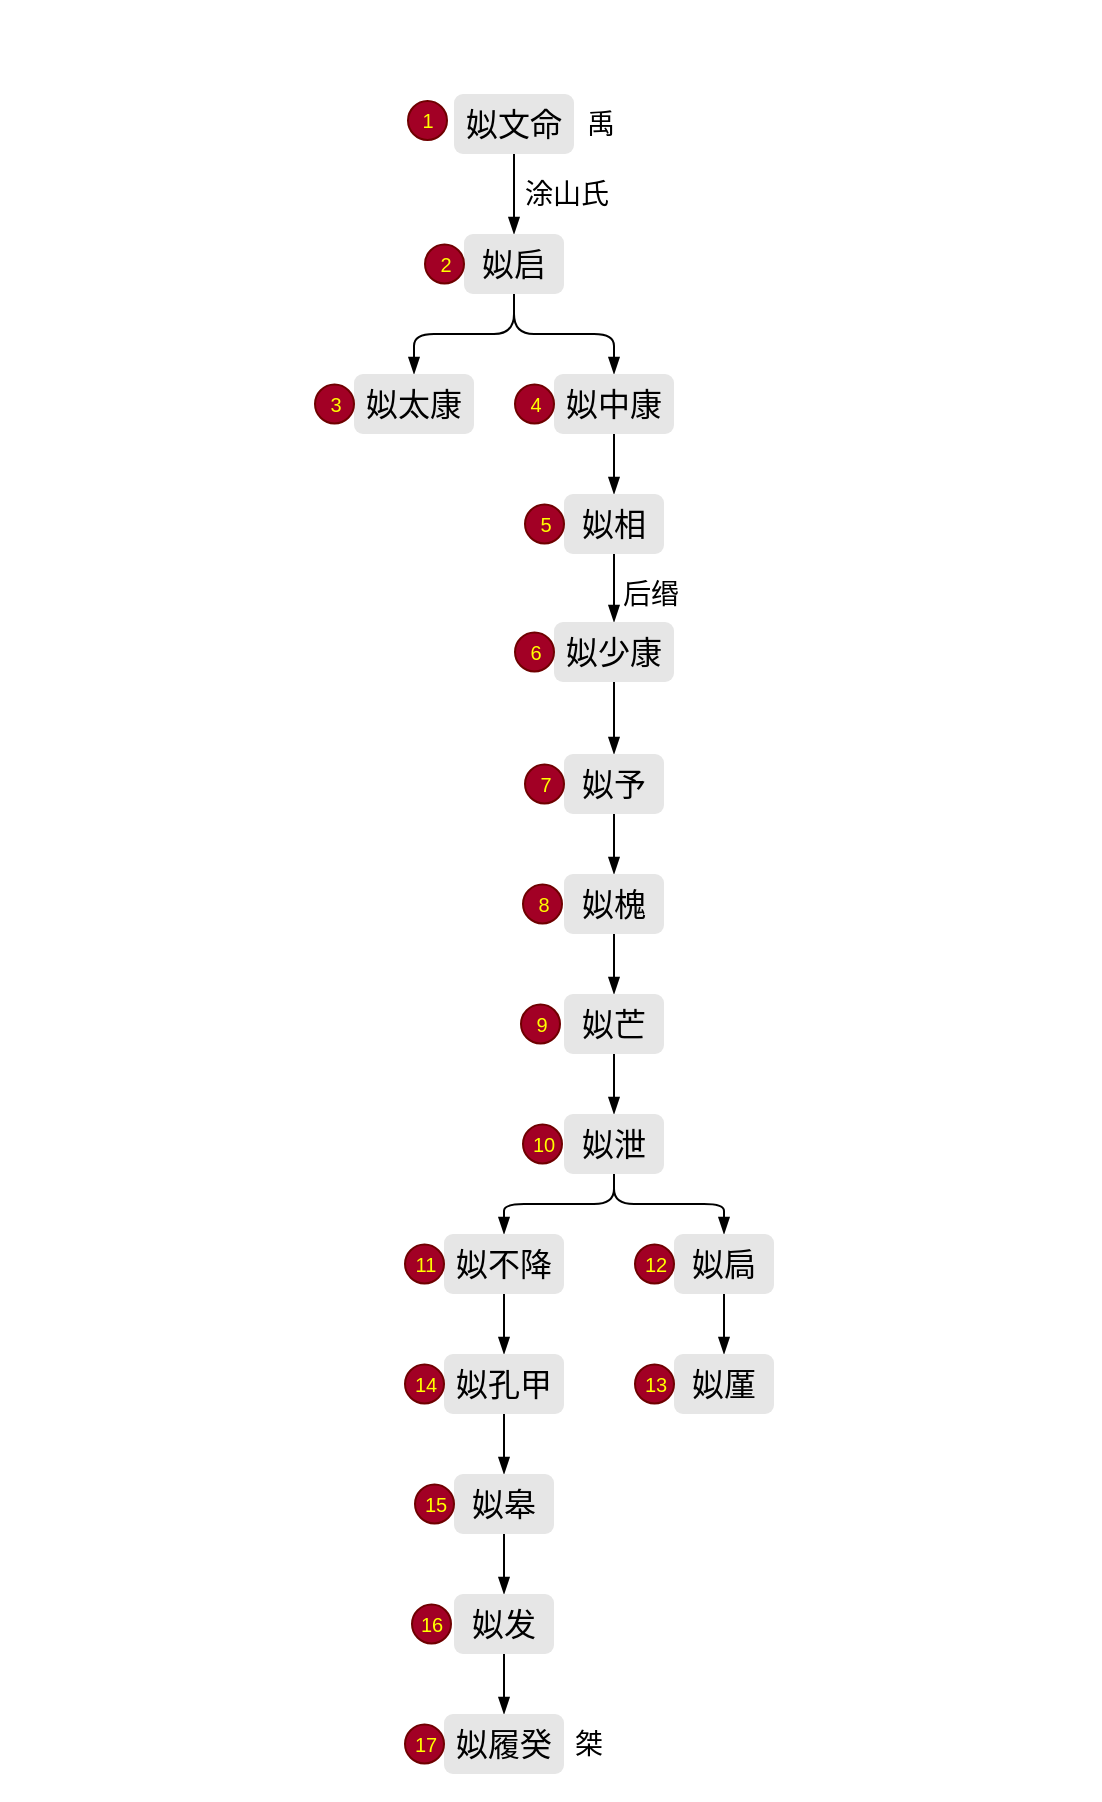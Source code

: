 <mxfile>
    <diagram id="Kz0ywYGAHpizFOXHB_ZU" name="Page-1">
        <mxGraphModel dx="658" dy="529" grid="1" gridSize="10" guides="1" tooltips="1" connect="1" arrows="1" fold="1" page="1" pageScale="1" pageWidth="827" pageHeight="1169" math="0" shadow="0">
            <root>
                <mxCell id="0"/>
                <mxCell id="1" parent="0"/>
                <mxCell id="3" value="" style="rounded=0;whiteSpace=wrap;html=1;fillColor=#FFFFFF;strokeColor=none;connectable=0;container=1;collapsible=0;recursiveResize=0;movable=0;rotatable=0;cloneable=0;deletable=0;" vertex="1" parent="1">
                    <mxGeometry x="290" y="100" width="550" height="900" as="geometry"/>
                </mxCell>
                <mxCell id="8" style="edgeStyle=orthogonalEdgeStyle;html=1;entryX=0.5;entryY=0;entryDx=0;entryDy=0;fontSize=16;fontColor=#000000;endArrow=blockThin;endFill=1;strokeColor=#000000;strokeWidth=1;" edge="1" parent="3" source="5" target="7">
                    <mxGeometry relative="1" as="geometry"/>
                </mxCell>
                <mxCell id="5" value="&lt;div style=&quot;font-size: 16px&quot;&gt;&lt;div style=&quot;font-size: 16px&quot;&gt;&lt;div style=&quot;font-size: 16px&quot;&gt;&lt;div style=&quot;font-size: 16px&quot;&gt;&lt;div style=&quot;font-size: 16px&quot;&gt;姒文命&lt;br&gt;&lt;/div&gt;&lt;/div&gt;&lt;/div&gt;&lt;/div&gt;&lt;div style=&quot;font-size: 16px&quot;&gt;&lt;/div&gt;&lt;/div&gt;" style="rounded=1;whiteSpace=wrap;html=1;fillColor=#E6E6E6;fontColor=#000000;fontSize=16;strokeColor=none;strokeWidth=2;" vertex="1" parent="3">
                    <mxGeometry x="227" y="47" width="60" height="30" as="geometry"/>
                </mxCell>
                <mxCell id="6" value="&lt;div style=&quot;font-size: 14px&quot;&gt;&lt;div style=&quot;font-size: 14px&quot;&gt;&lt;div style=&quot;font-size: 14px&quot;&gt;&lt;div style=&quot;font-size: 14px&quot;&gt;&lt;div&gt;禹&lt;/div&gt;&lt;/div&gt;&lt;/div&gt;&lt;/div&gt;&lt;/div&gt;" style="text;html=1;align=center;verticalAlign=middle;resizable=0;points=[];autosize=1;strokeColor=none;fillColor=none;fontSize=14;fontColor=#000000;" vertex="1" parent="3">
                    <mxGeometry x="285" y="52" width="30" height="20" as="geometry"/>
                </mxCell>
                <mxCell id="12" style="edgeStyle=orthogonalEdgeStyle;shape=connector;rounded=1;html=1;exitX=0.5;exitY=1;exitDx=0;exitDy=0;entryX=0.5;entryY=0;entryDx=0;entryDy=0;labelBackgroundColor=default;fontFamily=Helvetica;fontSize=16;fontColor=#000000;endArrow=blockThin;endFill=1;strokeColor=#000000;strokeWidth=1;" edge="1" parent="3" source="7" target="10">
                    <mxGeometry relative="1" as="geometry"/>
                </mxCell>
                <mxCell id="13" style="edgeStyle=orthogonalEdgeStyle;shape=connector;rounded=1;html=1;exitX=0.5;exitY=1;exitDx=0;exitDy=0;entryX=0.5;entryY=0;entryDx=0;entryDy=0;labelBackgroundColor=default;fontFamily=Helvetica;fontSize=16;fontColor=#000000;endArrow=blockThin;endFill=1;strokeColor=#000000;strokeWidth=1;" edge="1" parent="3" source="7" target="11">
                    <mxGeometry relative="1" as="geometry"/>
                </mxCell>
                <mxCell id="7" value="&lt;div style=&quot;font-size: 16px&quot;&gt;&lt;div style=&quot;font-size: 16px&quot;&gt;&lt;div style=&quot;font-size: 16px&quot;&gt;&lt;div style=&quot;font-size: 16px&quot;&gt;&lt;div style=&quot;font-size: 16px&quot;&gt;姒启&lt;br&gt;&lt;/div&gt;&lt;/div&gt;&lt;/div&gt;&lt;/div&gt;&lt;div style=&quot;font-size: 16px&quot;&gt;&lt;/div&gt;&lt;/div&gt;" style="rounded=1;whiteSpace=wrap;html=1;fillColor=#E6E6E6;fontColor=#000000;fontSize=16;strokeColor=none;strokeWidth=2;" vertex="1" parent="3">
                    <mxGeometry x="232" y="117" width="50" height="30" as="geometry"/>
                </mxCell>
                <mxCell id="9" value="&lt;div style=&quot;font-size: 14px&quot;&gt;&lt;div style=&quot;font-size: 14px&quot;&gt;&lt;div style=&quot;font-size: 14px&quot;&gt;&lt;div style=&quot;font-size: 14px&quot;&gt;&lt;div style=&quot;font-size: 14px&quot;&gt;&lt;div style=&quot;font-size: 14px&quot;&gt;&lt;div&gt;涂山氏&lt;/div&gt;&lt;/div&gt;&lt;/div&gt;&lt;/div&gt;&lt;/div&gt;&lt;/div&gt;&lt;/div&gt;" style="text;html=1;align=center;verticalAlign=middle;resizable=0;points=[];autosize=1;strokeColor=none;fillColor=none;fontSize=14;fontColor=#000000;" vertex="1" parent="3">
                    <mxGeometry x="253" y="87" width="60" height="20" as="geometry"/>
                </mxCell>
                <mxCell id="10" value="&lt;div style=&quot;font-size: 16px&quot;&gt;&lt;div style=&quot;font-size: 16px&quot;&gt;&lt;div style=&quot;font-size: 16px&quot;&gt;&lt;div style=&quot;font-size: 16px&quot;&gt;&lt;div style=&quot;font-size: 16px&quot;&gt;姒太康&lt;br&gt;&lt;/div&gt;&lt;/div&gt;&lt;/div&gt;&lt;/div&gt;&lt;div style=&quot;font-size: 16px&quot;&gt;&lt;/div&gt;&lt;/div&gt;" style="rounded=1;whiteSpace=wrap;html=1;fillColor=#E6E6E6;fontColor=#000000;fontSize=16;strokeColor=none;strokeWidth=2;" vertex="1" parent="3">
                    <mxGeometry x="177" y="187" width="60" height="30" as="geometry"/>
                </mxCell>
                <mxCell id="16" style="edgeStyle=orthogonalEdgeStyle;shape=connector;rounded=1;html=1;exitX=0.5;exitY=1;exitDx=0;exitDy=0;entryX=0.5;entryY=0;entryDx=0;entryDy=0;labelBackgroundColor=default;fontFamily=Helvetica;fontSize=16;fontColor=#000000;endArrow=blockThin;endFill=1;strokeColor=#000000;strokeWidth=1;" edge="1" parent="3" source="11" target="14">
                    <mxGeometry relative="1" as="geometry"/>
                </mxCell>
                <mxCell id="11" value="&lt;div style=&quot;font-size: 16px&quot;&gt;&lt;div style=&quot;font-size: 16px&quot;&gt;&lt;div style=&quot;font-size: 16px&quot;&gt;&lt;div style=&quot;font-size: 16px&quot;&gt;&lt;div style=&quot;font-size: 16px&quot;&gt;姒中康&lt;br&gt;&lt;/div&gt;&lt;/div&gt;&lt;/div&gt;&lt;/div&gt;&lt;div style=&quot;font-size: 16px&quot;&gt;&lt;/div&gt;&lt;/div&gt;" style="rounded=1;whiteSpace=wrap;html=1;fillColor=#E6E6E6;fontColor=#000000;fontSize=16;strokeColor=none;strokeWidth=2;" vertex="1" parent="3">
                    <mxGeometry x="277" y="187" width="60" height="30" as="geometry"/>
                </mxCell>
                <mxCell id="17" style="edgeStyle=orthogonalEdgeStyle;shape=connector;rounded=1;html=1;exitX=0.5;exitY=1;exitDx=0;exitDy=0;entryX=0.5;entryY=0;entryDx=0;entryDy=0;labelBackgroundColor=default;fontFamily=Helvetica;fontSize=16;fontColor=#000000;endArrow=blockThin;endFill=1;strokeColor=#000000;strokeWidth=1;" edge="1" parent="3" source="14" target="15">
                    <mxGeometry relative="1" as="geometry"/>
                </mxCell>
                <mxCell id="14" value="&lt;div style=&quot;font-size: 16px&quot;&gt;&lt;div style=&quot;font-size: 16px&quot;&gt;&lt;div style=&quot;font-size: 16px&quot;&gt;&lt;div style=&quot;font-size: 16px&quot;&gt;&lt;div style=&quot;font-size: 16px&quot;&gt;姒相&lt;br&gt;&lt;/div&gt;&lt;/div&gt;&lt;/div&gt;&lt;/div&gt;&lt;div style=&quot;font-size: 16px&quot;&gt;&lt;/div&gt;&lt;/div&gt;" style="rounded=1;whiteSpace=wrap;html=1;fillColor=#E6E6E6;fontColor=#000000;fontSize=16;strokeColor=none;strokeWidth=2;" vertex="1" parent="3">
                    <mxGeometry x="282" y="247" width="50" height="30" as="geometry"/>
                </mxCell>
                <mxCell id="19" style="edgeStyle=orthogonalEdgeStyle;shape=connector;rounded=1;html=1;exitX=0.5;exitY=1;exitDx=0;exitDy=0;entryX=0.5;entryY=0;entryDx=0;entryDy=0;labelBackgroundColor=default;fontFamily=Helvetica;fontSize=16;fontColor=#000000;endArrow=blockThin;endFill=1;strokeColor=#000000;strokeWidth=1;" edge="1" parent="3" source="15" target="18">
                    <mxGeometry relative="1" as="geometry"/>
                </mxCell>
                <mxCell id="15" value="&lt;div style=&quot;font-size: 16px&quot;&gt;&lt;div style=&quot;font-size: 16px&quot;&gt;&lt;div style=&quot;font-size: 16px&quot;&gt;&lt;div style=&quot;font-size: 16px&quot;&gt;&lt;div style=&quot;font-size: 16px&quot;&gt;姒少康&lt;br&gt;&lt;/div&gt;&lt;/div&gt;&lt;/div&gt;&lt;/div&gt;&lt;div style=&quot;font-size: 16px&quot;&gt;&lt;/div&gt;&lt;/div&gt;" style="rounded=1;whiteSpace=wrap;html=1;fillColor=#E6E6E6;fontColor=#000000;fontSize=16;strokeColor=none;strokeWidth=2;" vertex="1" parent="3">
                    <mxGeometry x="277" y="311" width="60" height="30" as="geometry"/>
                </mxCell>
                <mxCell id="21" style="edgeStyle=orthogonalEdgeStyle;shape=connector;rounded=1;html=1;exitX=0.5;exitY=1;exitDx=0;exitDy=0;entryX=0.5;entryY=0;entryDx=0;entryDy=0;labelBackgroundColor=default;fontFamily=Helvetica;fontSize=16;fontColor=#000000;endArrow=blockThin;endFill=1;strokeColor=#000000;strokeWidth=1;" edge="1" parent="3" source="18" target="20">
                    <mxGeometry relative="1" as="geometry"/>
                </mxCell>
                <mxCell id="18" value="&lt;div style=&quot;font-size: 16px&quot;&gt;&lt;div style=&quot;font-size: 16px&quot;&gt;&lt;div style=&quot;font-size: 16px&quot;&gt;&lt;div style=&quot;font-size: 16px&quot;&gt;&lt;div style=&quot;font-size: 16px&quot;&gt;姒予&lt;br&gt;&lt;/div&gt;&lt;/div&gt;&lt;/div&gt;&lt;/div&gt;&lt;div style=&quot;font-size: 16px&quot;&gt;&lt;/div&gt;&lt;/div&gt;" style="rounded=1;whiteSpace=wrap;html=1;fillColor=#E6E6E6;fontColor=#000000;fontSize=16;strokeColor=none;strokeWidth=2;" vertex="1" parent="3">
                    <mxGeometry x="282" y="377" width="50" height="30" as="geometry"/>
                </mxCell>
                <mxCell id="23" style="edgeStyle=orthogonalEdgeStyle;shape=connector;rounded=1;html=1;exitX=0.5;exitY=1;exitDx=0;exitDy=0;entryX=0.5;entryY=0;entryDx=0;entryDy=0;labelBackgroundColor=default;fontFamily=Helvetica;fontSize=16;fontColor=#000000;endArrow=blockThin;endFill=1;strokeColor=#000000;strokeWidth=1;" edge="1" parent="3" source="20" target="22">
                    <mxGeometry relative="1" as="geometry"/>
                </mxCell>
                <mxCell id="20" value="&lt;div style=&quot;font-size: 16px&quot;&gt;&lt;div style=&quot;font-size: 16px&quot;&gt;&lt;div style=&quot;font-size: 16px&quot;&gt;&lt;div style=&quot;font-size: 16px&quot;&gt;&lt;div style=&quot;font-size: 16px&quot;&gt;姒槐&lt;br&gt;&lt;/div&gt;&lt;/div&gt;&lt;/div&gt;&lt;/div&gt;&lt;div style=&quot;font-size: 16px&quot;&gt;&lt;/div&gt;&lt;/div&gt;" style="rounded=1;whiteSpace=wrap;html=1;fillColor=#E6E6E6;fontColor=#000000;fontSize=16;strokeColor=none;strokeWidth=2;" vertex="1" parent="3">
                    <mxGeometry x="282" y="437" width="50" height="30" as="geometry"/>
                </mxCell>
                <mxCell id="25" style="edgeStyle=orthogonalEdgeStyle;shape=connector;rounded=1;html=1;exitX=0.5;exitY=1;exitDx=0;exitDy=0;entryX=0.5;entryY=0;entryDx=0;entryDy=0;labelBackgroundColor=default;fontFamily=Helvetica;fontSize=16;fontColor=#000000;endArrow=blockThin;endFill=1;strokeColor=#000000;strokeWidth=1;" edge="1" parent="3" source="22" target="24">
                    <mxGeometry relative="1" as="geometry"/>
                </mxCell>
                <mxCell id="22" value="&lt;div style=&quot;font-size: 16px&quot;&gt;&lt;div style=&quot;font-size: 16px&quot;&gt;&lt;div style=&quot;font-size: 16px&quot;&gt;&lt;div style=&quot;font-size: 16px&quot;&gt;&lt;div style=&quot;font-size: 16px&quot;&gt;姒芒&lt;br&gt;&lt;/div&gt;&lt;/div&gt;&lt;/div&gt;&lt;/div&gt;&lt;div style=&quot;font-size: 16px&quot;&gt;&lt;/div&gt;&lt;/div&gt;" style="rounded=1;whiteSpace=wrap;html=1;fillColor=#E6E6E6;fontColor=#000000;fontSize=16;strokeColor=none;strokeWidth=2;" vertex="1" parent="3">
                    <mxGeometry x="282" y="497" width="50" height="30" as="geometry"/>
                </mxCell>
                <mxCell id="27" style="edgeStyle=orthogonalEdgeStyle;shape=connector;rounded=1;html=1;exitX=0.5;exitY=1;exitDx=0;exitDy=0;entryX=0.5;entryY=0;entryDx=0;entryDy=0;labelBackgroundColor=default;fontFamily=Helvetica;fontSize=16;fontColor=#000000;endArrow=blockThin;endFill=1;strokeColor=#000000;strokeWidth=1;" edge="1" parent="3" source="24" target="26">
                    <mxGeometry relative="1" as="geometry"/>
                </mxCell>
                <mxCell id="30" style="edgeStyle=orthogonalEdgeStyle;shape=connector;rounded=1;html=1;exitX=0.5;exitY=1;exitDx=0;exitDy=0;entryX=0.5;entryY=0;entryDx=0;entryDy=0;labelBackgroundColor=default;fontFamily=Helvetica;fontSize=16;fontColor=#000000;endArrow=blockThin;endFill=1;strokeColor=#000000;strokeWidth=1;" edge="1" parent="3" source="24" target="29">
                    <mxGeometry relative="1" as="geometry"/>
                </mxCell>
                <mxCell id="24" value="&lt;div style=&quot;font-size: 16px&quot;&gt;&lt;div style=&quot;font-size: 16px&quot;&gt;&lt;div style=&quot;font-size: 16px&quot;&gt;&lt;div style=&quot;font-size: 16px&quot;&gt;&lt;div style=&quot;font-size: 16px&quot;&gt;姒泄&lt;br&gt;&lt;/div&gt;&lt;/div&gt;&lt;/div&gt;&lt;/div&gt;&lt;div style=&quot;font-size: 16px&quot;&gt;&lt;/div&gt;&lt;/div&gt;" style="rounded=1;whiteSpace=wrap;html=1;fillColor=#E6E6E6;fontColor=#000000;fontSize=16;strokeColor=none;strokeWidth=2;" vertex="1" parent="3">
                    <mxGeometry x="282" y="557" width="50" height="30" as="geometry"/>
                </mxCell>
                <mxCell id="34" style="edgeStyle=orthogonalEdgeStyle;shape=connector;rounded=1;html=1;exitX=0.5;exitY=1;exitDx=0;exitDy=0;entryX=0.5;entryY=0;entryDx=0;entryDy=0;labelBackgroundColor=default;fontFamily=Helvetica;fontSize=16;fontColor=#000000;endArrow=blockThin;endFill=1;strokeColor=#000000;strokeWidth=1;" edge="1" parent="3" source="26" target="33">
                    <mxGeometry relative="1" as="geometry"/>
                </mxCell>
                <mxCell id="26" value="&lt;div style=&quot;font-size: 16px&quot;&gt;&lt;div style=&quot;font-size: 16px&quot;&gt;&lt;div style=&quot;font-size: 16px&quot;&gt;&lt;div style=&quot;font-size: 16px&quot;&gt;&lt;div style=&quot;font-size: 16px&quot;&gt;姒不降&lt;br&gt;&lt;/div&gt;&lt;/div&gt;&lt;/div&gt;&lt;/div&gt;&lt;div style=&quot;font-size: 16px&quot;&gt;&lt;/div&gt;&lt;/div&gt;" style="rounded=1;whiteSpace=wrap;html=1;fillColor=#E6E6E6;fontColor=#000000;fontSize=16;strokeColor=none;strokeWidth=2;" vertex="1" parent="3">
                    <mxGeometry x="222" y="617" width="60" height="30" as="geometry"/>
                </mxCell>
                <mxCell id="32" style="edgeStyle=orthogonalEdgeStyle;shape=connector;rounded=1;html=1;exitX=0.5;exitY=1;exitDx=0;exitDy=0;entryX=0.5;entryY=0;entryDx=0;entryDy=0;labelBackgroundColor=default;fontFamily=Helvetica;fontSize=16;fontColor=#000000;endArrow=blockThin;endFill=1;strokeColor=#000000;strokeWidth=1;" edge="1" parent="3" source="29" target="31">
                    <mxGeometry relative="1" as="geometry"/>
                </mxCell>
                <mxCell id="29" value="&lt;div style=&quot;font-size: 16px&quot;&gt;&lt;div style=&quot;font-size: 16px&quot;&gt;&lt;div style=&quot;font-size: 16px&quot;&gt;&lt;div style=&quot;font-size: 16px&quot;&gt;&lt;div style=&quot;font-size: 16px&quot;&gt;姒扃&lt;br&gt;&lt;/div&gt;&lt;/div&gt;&lt;/div&gt;&lt;/div&gt;&lt;div style=&quot;font-size: 16px&quot;&gt;&lt;/div&gt;&lt;/div&gt;" style="rounded=1;whiteSpace=wrap;html=1;fillColor=#E6E6E6;fontColor=#000000;fontSize=16;strokeColor=none;strokeWidth=2;" vertex="1" parent="3">
                    <mxGeometry x="337" y="617" width="50" height="30" as="geometry"/>
                </mxCell>
                <mxCell id="31" value="&lt;div style=&quot;font-size: 16px&quot;&gt;&lt;div style=&quot;font-size: 16px&quot;&gt;&lt;div style=&quot;font-size: 16px&quot;&gt;&lt;div style=&quot;font-size: 16px&quot;&gt;&lt;div style=&quot;font-size: 16px&quot;&gt;姒厪&lt;br&gt;&lt;/div&gt;&lt;/div&gt;&lt;/div&gt;&lt;/div&gt;&lt;div style=&quot;font-size: 16px&quot;&gt;&lt;/div&gt;&lt;/div&gt;" style="rounded=1;whiteSpace=wrap;html=1;fillColor=#E6E6E6;fontColor=#000000;fontSize=16;strokeColor=none;strokeWidth=2;" vertex="1" parent="3">
                    <mxGeometry x="337" y="677" width="50" height="30" as="geometry"/>
                </mxCell>
                <mxCell id="37" style="edgeStyle=orthogonalEdgeStyle;shape=connector;rounded=1;html=1;exitX=0.5;exitY=1;exitDx=0;exitDy=0;entryX=0.5;entryY=0;entryDx=0;entryDy=0;labelBackgroundColor=default;fontFamily=Helvetica;fontSize=16;fontColor=#000000;endArrow=blockThin;endFill=1;strokeColor=#000000;strokeWidth=1;" edge="1" parent="3" source="33" target="36">
                    <mxGeometry relative="1" as="geometry"/>
                </mxCell>
                <mxCell id="33" value="&lt;div style=&quot;font-size: 16px&quot;&gt;&lt;div style=&quot;font-size: 16px&quot;&gt;&lt;div style=&quot;font-size: 16px&quot;&gt;&lt;div style=&quot;font-size: 16px&quot;&gt;&lt;div style=&quot;font-size: 16px&quot;&gt;姒孔甲&lt;br&gt;&lt;/div&gt;&lt;/div&gt;&lt;/div&gt;&lt;/div&gt;&lt;div style=&quot;font-size: 16px&quot;&gt;&lt;/div&gt;&lt;/div&gt;" style="rounded=1;whiteSpace=wrap;html=1;fillColor=#E6E6E6;fontColor=#000000;fontSize=16;strokeColor=none;strokeWidth=2;" vertex="1" parent="3">
                    <mxGeometry x="222" y="677" width="60" height="30" as="geometry"/>
                </mxCell>
                <mxCell id="35" value="&lt;div style=&quot;font-size: 14px&quot;&gt;&lt;div style=&quot;font-size: 14px&quot;&gt;&lt;div style=&quot;font-size: 14px&quot;&gt;&lt;div style=&quot;font-size: 14px&quot;&gt;&lt;div style=&quot;font-size: 14px&quot;&gt;&lt;div style=&quot;font-size: 14px&quot;&gt;&lt;div&gt;后缗&lt;/div&gt;&lt;/div&gt;&lt;/div&gt;&lt;/div&gt;&lt;/div&gt;&lt;/div&gt;&lt;/div&gt;" style="text;html=1;align=center;verticalAlign=middle;resizable=0;points=[];autosize=1;strokeColor=none;fillColor=none;fontSize=14;fontColor=#000000;" vertex="1" parent="3">
                    <mxGeometry x="305" y="287" width="40" height="20" as="geometry"/>
                </mxCell>
                <mxCell id="39" style="edgeStyle=orthogonalEdgeStyle;shape=connector;rounded=1;html=1;exitX=0.5;exitY=1;exitDx=0;exitDy=0;entryX=0.5;entryY=0;entryDx=0;entryDy=0;labelBackgroundColor=default;fontFamily=Helvetica;fontSize=16;fontColor=#000000;endArrow=blockThin;endFill=1;strokeColor=#000000;strokeWidth=1;" edge="1" parent="3" source="36" target="38">
                    <mxGeometry relative="1" as="geometry"/>
                </mxCell>
                <mxCell id="36" value="&lt;div style=&quot;font-size: 16px&quot;&gt;&lt;div style=&quot;font-size: 16px&quot;&gt;&lt;div style=&quot;font-size: 16px&quot;&gt;&lt;div style=&quot;font-size: 16px&quot;&gt;&lt;div style=&quot;font-size: 16px&quot;&gt;姒皋&lt;br&gt;&lt;/div&gt;&lt;/div&gt;&lt;/div&gt;&lt;/div&gt;&lt;div style=&quot;font-size: 16px&quot;&gt;&lt;/div&gt;&lt;/div&gt;" style="rounded=1;whiteSpace=wrap;html=1;fillColor=#E6E6E6;fontColor=#000000;fontSize=16;strokeColor=none;strokeWidth=2;" vertex="1" parent="3">
                    <mxGeometry x="227" y="737" width="50" height="30" as="geometry"/>
                </mxCell>
                <mxCell id="41" style="edgeStyle=orthogonalEdgeStyle;shape=connector;rounded=1;html=1;exitX=0.5;exitY=1;exitDx=0;exitDy=0;entryX=0.5;entryY=0;entryDx=0;entryDy=0;labelBackgroundColor=default;fontFamily=Helvetica;fontSize=16;fontColor=#000000;endArrow=blockThin;endFill=1;strokeColor=#000000;strokeWidth=1;" edge="1" parent="3" source="38" target="40">
                    <mxGeometry relative="1" as="geometry"/>
                </mxCell>
                <mxCell id="38" value="&lt;div style=&quot;font-size: 16px&quot;&gt;&lt;div style=&quot;font-size: 16px&quot;&gt;&lt;div style=&quot;font-size: 16px&quot;&gt;&lt;div style=&quot;font-size: 16px&quot;&gt;&lt;div style=&quot;font-size: 16px&quot;&gt;姒发&lt;br&gt;&lt;/div&gt;&lt;/div&gt;&lt;/div&gt;&lt;/div&gt;&lt;div style=&quot;font-size: 16px&quot;&gt;&lt;/div&gt;&lt;/div&gt;" style="rounded=1;whiteSpace=wrap;html=1;fillColor=#E6E6E6;fontColor=#000000;fontSize=16;strokeColor=none;strokeWidth=2;" vertex="1" parent="3">
                    <mxGeometry x="227" y="797" width="50" height="30" as="geometry"/>
                </mxCell>
                <mxCell id="40" value="&lt;div style=&quot;font-size: 16px&quot;&gt;&lt;div style=&quot;font-size: 16px&quot;&gt;&lt;div style=&quot;font-size: 16px&quot;&gt;&lt;div style=&quot;font-size: 16px&quot;&gt;&lt;div style=&quot;font-size: 16px&quot;&gt;姒履癸&lt;br&gt;&lt;/div&gt;&lt;/div&gt;&lt;/div&gt;&lt;/div&gt;&lt;div style=&quot;font-size: 16px&quot;&gt;&lt;/div&gt;&lt;/div&gt;" style="rounded=1;whiteSpace=wrap;html=1;fillColor=#E6E6E6;fontColor=#000000;fontSize=16;strokeColor=none;strokeWidth=2;" vertex="1" parent="3">
                    <mxGeometry x="222" y="857" width="60" height="30" as="geometry"/>
                </mxCell>
                <mxCell id="42" value="&lt;div style=&quot;font-size: 14px&quot;&gt;&lt;div style=&quot;font-size: 14px&quot;&gt;&lt;div style=&quot;font-size: 14px&quot;&gt;&lt;div style=&quot;font-size: 14px&quot;&gt;&lt;div&gt;桀&lt;/div&gt;&lt;/div&gt;&lt;/div&gt;&lt;/div&gt;&lt;/div&gt;" style="text;html=1;align=center;verticalAlign=middle;resizable=0;points=[];autosize=1;strokeColor=none;fillColor=none;fontSize=14;fontColor=#000000;" vertex="1" parent="3">
                    <mxGeometry x="279" y="862" width="30" height="20" as="geometry"/>
                </mxCell>
                <mxCell id="43" value="&lt;font color=&quot;#ffff00&quot;&gt;1&lt;/font&gt;" style="ellipse;whiteSpace=wrap;html=1;aspect=fixed;fontFamily=Helvetica;fontSize=10;fontColor=#ffffff;fillColor=#a20025;strokeColor=#6F0000;" vertex="1" parent="3">
                    <mxGeometry x="204" y="50.5" width="19.5" height="19.5" as="geometry"/>
                </mxCell>
                <mxCell id="44" value="&lt;font color=&quot;#ffff00&quot;&gt;2&lt;/font&gt;" style="ellipse;whiteSpace=wrap;html=1;aspect=fixed;fontFamily=Helvetica;fontSize=10;fontColor=#ffffff;fillColor=#a20025;strokeColor=#6F0000;" vertex="1" parent="3">
                    <mxGeometry x="212.5" y="122.25" width="19.5" height="19.5" as="geometry"/>
                </mxCell>
                <mxCell id="45" value="&lt;font color=&quot;#ffff00&quot;&gt;3&lt;/font&gt;" style="ellipse;whiteSpace=wrap;html=1;aspect=fixed;fontFamily=Helvetica;fontSize=10;fontColor=#ffffff;fillColor=#a20025;strokeColor=#6F0000;" vertex="1" parent="3">
                    <mxGeometry x="157.5" y="192.25" width="19.5" height="19.5" as="geometry"/>
                </mxCell>
                <mxCell id="46" value="&lt;font color=&quot;#ffff00&quot;&gt;4&lt;/font&gt;" style="ellipse;whiteSpace=wrap;html=1;aspect=fixed;fontFamily=Helvetica;fontSize=10;fontColor=#ffffff;fillColor=#a20025;strokeColor=#6F0000;" vertex="1" parent="3">
                    <mxGeometry x="257.5" y="192.25" width="19.5" height="19.5" as="geometry"/>
                </mxCell>
                <mxCell id="47" value="&lt;font color=&quot;#ffff00&quot;&gt;5&lt;/font&gt;" style="ellipse;whiteSpace=wrap;html=1;aspect=fixed;fontFamily=Helvetica;fontSize=10;fontColor=#ffffff;fillColor=#a20025;strokeColor=#6F0000;" vertex="1" parent="3">
                    <mxGeometry x="262.5" y="252.25" width="19.5" height="19.5" as="geometry"/>
                </mxCell>
                <mxCell id="48" value="&lt;font color=&quot;#ffff00&quot;&gt;6&lt;/font&gt;" style="ellipse;whiteSpace=wrap;html=1;aspect=fixed;fontFamily=Helvetica;fontSize=10;fontColor=#ffffff;fillColor=#a20025;strokeColor=#6F0000;" vertex="1" parent="3">
                    <mxGeometry x="257.5" y="316.25" width="19.5" height="19.5" as="geometry"/>
                </mxCell>
                <mxCell id="49" value="&lt;font color=&quot;#ffff00&quot;&gt;7&lt;/font&gt;" style="ellipse;whiteSpace=wrap;html=1;aspect=fixed;fontFamily=Helvetica;fontSize=10;fontColor=#ffffff;fillColor=#a20025;strokeColor=#6F0000;" vertex="1" parent="3">
                    <mxGeometry x="262.5" y="382.25" width="19.5" height="19.5" as="geometry"/>
                </mxCell>
                <mxCell id="50" value="&lt;font color=&quot;#ffff00&quot;&gt;8&lt;/font&gt;" style="ellipse;whiteSpace=wrap;html=1;aspect=fixed;fontFamily=Helvetica;fontSize=10;fontColor=#ffffff;fillColor=#a20025;strokeColor=#6F0000;" vertex="1" parent="3">
                    <mxGeometry x="261.5" y="442.25" width="19.5" height="19.5" as="geometry"/>
                </mxCell>
                <mxCell id="51" value="&lt;font color=&quot;#ffff00&quot;&gt;9&lt;/font&gt;" style="ellipse;whiteSpace=wrap;html=1;aspect=fixed;fontFamily=Helvetica;fontSize=10;fontColor=#ffffff;fillColor=#a20025;strokeColor=#6F0000;" vertex="1" parent="3">
                    <mxGeometry x="260.5" y="502.25" width="19.5" height="19.5" as="geometry"/>
                </mxCell>
                <mxCell id="52" value="&lt;font color=&quot;#ffff00&quot;&gt;10&lt;/font&gt;" style="ellipse;whiteSpace=wrap;html=1;aspect=fixed;fontFamily=Helvetica;fontSize=10;fontColor=#ffffff;fillColor=#a20025;strokeColor=#6F0000;" vertex="1" parent="3">
                    <mxGeometry x="261.5" y="562.25" width="19.5" height="19.5" as="geometry"/>
                </mxCell>
                <mxCell id="53" value="&lt;font color=&quot;#ffff00&quot;&gt;11&lt;/font&gt;" style="ellipse;whiteSpace=wrap;html=1;aspect=fixed;fontFamily=Helvetica;fontSize=10;fontColor=#ffffff;fillColor=#a20025;strokeColor=#6F0000;" vertex="1" parent="3">
                    <mxGeometry x="202.5" y="622.25" width="19.5" height="19.5" as="geometry"/>
                </mxCell>
                <mxCell id="54" value="&lt;font color=&quot;#ffff00&quot;&gt;12&lt;/font&gt;" style="ellipse;whiteSpace=wrap;html=1;aspect=fixed;fontFamily=Helvetica;fontSize=10;fontColor=#ffffff;fillColor=#a20025;strokeColor=#6F0000;" vertex="1" parent="3">
                    <mxGeometry x="317.5" y="622.25" width="19.5" height="19.5" as="geometry"/>
                </mxCell>
                <mxCell id="55" value="&lt;font color=&quot;#ffff00&quot;&gt;13&lt;/font&gt;" style="ellipse;whiteSpace=wrap;html=1;aspect=fixed;fontFamily=Helvetica;fontSize=10;fontColor=#ffffff;fillColor=#a20025;strokeColor=#6F0000;" vertex="1" parent="3">
                    <mxGeometry x="317.5" y="682.25" width="19.5" height="19.5" as="geometry"/>
                </mxCell>
                <mxCell id="56" value="&lt;font color=&quot;#ffff00&quot;&gt;14&lt;/font&gt;" style="ellipse;whiteSpace=wrap;html=1;aspect=fixed;fontFamily=Helvetica;fontSize=10;fontColor=#ffffff;fillColor=#a20025;strokeColor=#6F0000;" vertex="1" parent="3">
                    <mxGeometry x="202.5" y="682.25" width="19.5" height="19.5" as="geometry"/>
                </mxCell>
                <mxCell id="57" value="&lt;font color=&quot;#ffff00&quot;&gt;15&lt;/font&gt;" style="ellipse;whiteSpace=wrap;html=1;aspect=fixed;fontFamily=Helvetica;fontSize=10;fontColor=#ffffff;fillColor=#a20025;strokeColor=#6F0000;" vertex="1" parent="3">
                    <mxGeometry x="207.5" y="742.25" width="19.5" height="19.5" as="geometry"/>
                </mxCell>
                <mxCell id="58" value="&lt;font color=&quot;#ffff00&quot;&gt;16&lt;/font&gt;" style="ellipse;whiteSpace=wrap;html=1;aspect=fixed;fontFamily=Helvetica;fontSize=10;fontColor=#ffffff;fillColor=#a20025;strokeColor=#6F0000;" vertex="1" parent="3">
                    <mxGeometry x="206" y="802.25" width="19.5" height="19.5" as="geometry"/>
                </mxCell>
                <mxCell id="59" value="&lt;font color=&quot;#ffff00&quot;&gt;17&lt;/font&gt;" style="ellipse;whiteSpace=wrap;html=1;aspect=fixed;fontFamily=Helvetica;fontSize=10;fontColor=#ffffff;fillColor=#a20025;strokeColor=#6F0000;" vertex="1" parent="3">
                    <mxGeometry x="202.5" y="862.25" width="19.5" height="19.5" as="geometry"/>
                </mxCell>
            </root>
        </mxGraphModel>
    </diagram>
</mxfile>